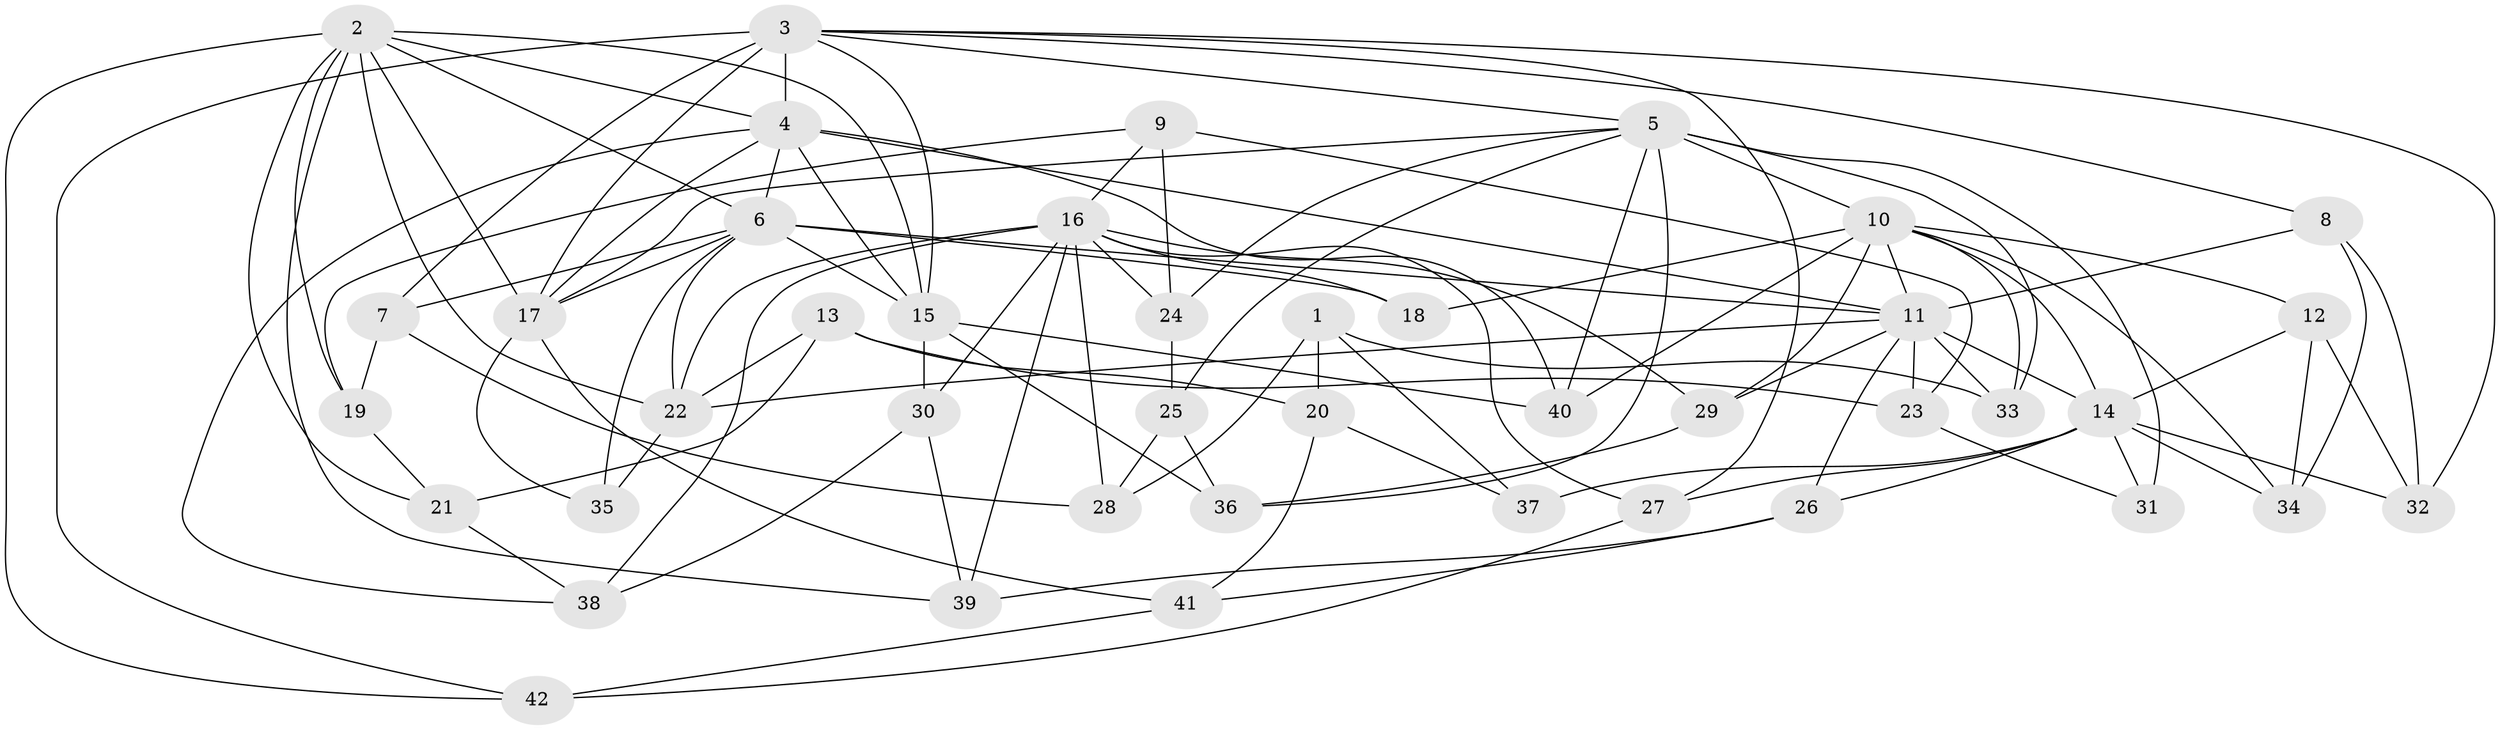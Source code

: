 // original degree distribution, {4: 1.0}
// Generated by graph-tools (version 1.1) at 2025/38/03/09/25 02:38:16]
// undirected, 42 vertices, 109 edges
graph export_dot {
graph [start="1"]
  node [color=gray90,style=filled];
  1;
  2;
  3;
  4;
  5;
  6;
  7;
  8;
  9;
  10;
  11;
  12;
  13;
  14;
  15;
  16;
  17;
  18;
  19;
  20;
  21;
  22;
  23;
  24;
  25;
  26;
  27;
  28;
  29;
  30;
  31;
  32;
  33;
  34;
  35;
  36;
  37;
  38;
  39;
  40;
  41;
  42;
  1 -- 20 [weight=1.0];
  1 -- 28 [weight=1.0];
  1 -- 33 [weight=1.0];
  1 -- 37 [weight=1.0];
  2 -- 4 [weight=1.0];
  2 -- 6 [weight=1.0];
  2 -- 15 [weight=1.0];
  2 -- 17 [weight=2.0];
  2 -- 19 [weight=1.0];
  2 -- 21 [weight=1.0];
  2 -- 22 [weight=1.0];
  2 -- 39 [weight=1.0];
  2 -- 42 [weight=1.0];
  3 -- 4 [weight=3.0];
  3 -- 5 [weight=1.0];
  3 -- 7 [weight=2.0];
  3 -- 8 [weight=1.0];
  3 -- 15 [weight=1.0];
  3 -- 17 [weight=1.0];
  3 -- 27 [weight=1.0];
  3 -- 32 [weight=1.0];
  3 -- 42 [weight=1.0];
  4 -- 6 [weight=2.0];
  4 -- 11 [weight=1.0];
  4 -- 15 [weight=2.0];
  4 -- 17 [weight=1.0];
  4 -- 38 [weight=1.0];
  4 -- 40 [weight=1.0];
  5 -- 10 [weight=1.0];
  5 -- 17 [weight=1.0];
  5 -- 24 [weight=1.0];
  5 -- 25 [weight=1.0];
  5 -- 31 [weight=2.0];
  5 -- 33 [weight=1.0];
  5 -- 36 [weight=1.0];
  5 -- 40 [weight=1.0];
  6 -- 7 [weight=2.0];
  6 -- 11 [weight=1.0];
  6 -- 15 [weight=1.0];
  6 -- 17 [weight=1.0];
  6 -- 18 [weight=1.0];
  6 -- 22 [weight=1.0];
  6 -- 35 [weight=2.0];
  7 -- 19 [weight=1.0];
  7 -- 28 [weight=1.0];
  8 -- 11 [weight=1.0];
  8 -- 32 [weight=1.0];
  8 -- 34 [weight=1.0];
  9 -- 16 [weight=1.0];
  9 -- 19 [weight=1.0];
  9 -- 23 [weight=1.0];
  9 -- 24 [weight=1.0];
  10 -- 11 [weight=1.0];
  10 -- 12 [weight=1.0];
  10 -- 14 [weight=1.0];
  10 -- 18 [weight=2.0];
  10 -- 29 [weight=1.0];
  10 -- 33 [weight=1.0];
  10 -- 34 [weight=1.0];
  10 -- 40 [weight=1.0];
  11 -- 14 [weight=1.0];
  11 -- 22 [weight=1.0];
  11 -- 23 [weight=1.0];
  11 -- 26 [weight=1.0];
  11 -- 29 [weight=1.0];
  11 -- 33 [weight=1.0];
  12 -- 14 [weight=1.0];
  12 -- 32 [weight=1.0];
  12 -- 34 [weight=1.0];
  13 -- 20 [weight=1.0];
  13 -- 21 [weight=1.0];
  13 -- 22 [weight=1.0];
  13 -- 23 [weight=1.0];
  14 -- 26 [weight=1.0];
  14 -- 27 [weight=1.0];
  14 -- 31 [weight=1.0];
  14 -- 32 [weight=1.0];
  14 -- 34 [weight=1.0];
  14 -- 37 [weight=2.0];
  15 -- 30 [weight=1.0];
  15 -- 36 [weight=1.0];
  15 -- 40 [weight=1.0];
  16 -- 18 [weight=1.0];
  16 -- 22 [weight=1.0];
  16 -- 24 [weight=1.0];
  16 -- 27 [weight=1.0];
  16 -- 28 [weight=1.0];
  16 -- 29 [weight=1.0];
  16 -- 30 [weight=1.0];
  16 -- 38 [weight=1.0];
  16 -- 39 [weight=1.0];
  17 -- 35 [weight=1.0];
  17 -- 41 [weight=1.0];
  19 -- 21 [weight=1.0];
  20 -- 37 [weight=1.0];
  20 -- 41 [weight=1.0];
  21 -- 38 [weight=1.0];
  22 -- 35 [weight=1.0];
  23 -- 31 [weight=1.0];
  24 -- 25 [weight=1.0];
  25 -- 28 [weight=1.0];
  25 -- 36 [weight=1.0];
  26 -- 39 [weight=1.0];
  26 -- 41 [weight=1.0];
  27 -- 42 [weight=1.0];
  29 -- 36 [weight=1.0];
  30 -- 38 [weight=1.0];
  30 -- 39 [weight=1.0];
  41 -- 42 [weight=1.0];
}
